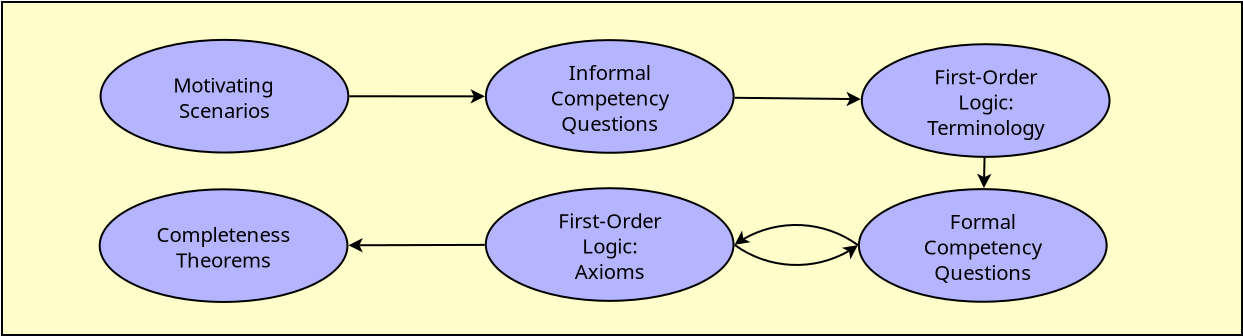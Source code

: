 <?xml version="1.0" encoding="UTF-8"?>
<dia:diagram xmlns:dia="http://www.lysator.liu.se/~alla/dia/">
  <dia:layer name="Hintergrund" visible="true" active="true">
    <dia:group>
      <dia:object type="Flowchart - Box" version="0" id="O0">
        <dia:attribute name="obj_pos">
          <dia:point val="8,1"/>
        </dia:attribute>
        <dia:attribute name="obj_bb">
          <dia:rectangle val="7.95,0.95;70.05,17.7"/>
        </dia:attribute>
        <dia:attribute name="elem_corner">
          <dia:point val="8,1"/>
        </dia:attribute>
        <dia:attribute name="elem_width">
          <dia:real val="62"/>
        </dia:attribute>
        <dia:attribute name="elem_height">
          <dia:real val="16.65"/>
        </dia:attribute>
        <dia:attribute name="border_width">
          <dia:real val="0.1"/>
        </dia:attribute>
        <dia:attribute name="inner_color">
          <dia:color val="#fffeca"/>
        </dia:attribute>
        <dia:attribute name="show_background">
          <dia:boolean val="true"/>
        </dia:attribute>
        <dia:attribute name="padding">
          <dia:real val="0.5"/>
        </dia:attribute>
        <dia:attribute name="text">
          <dia:composite type="text">
            <dia:attribute name="string">
              <dia:string>##</dia:string>
            </dia:attribute>
            <dia:attribute name="font">
              <dia:font family="sans" style="0" name="Helvetica"/>
            </dia:attribute>
            <dia:attribute name="height">
              <dia:real val="1.27"/>
            </dia:attribute>
            <dia:attribute name="pos">
              <dia:point val="39,9.635"/>
            </dia:attribute>
            <dia:attribute name="color">
              <dia:color val="#000000"/>
            </dia:attribute>
            <dia:attribute name="alignment">
              <dia:enum val="1"/>
            </dia:attribute>
          </dia:composite>
        </dia:attribute>
      </dia:object>
      <dia:object type="Flowchart - Ellipse" version="0" id="O1">
        <dia:attribute name="obj_pos">
          <dia:point val="12.929,2.893"/>
        </dia:attribute>
        <dia:attribute name="obj_bb">
          <dia:rectangle val="12.879,2.842;25.366,8.576"/>
        </dia:attribute>
        <dia:attribute name="elem_corner">
          <dia:point val="12.929,2.893"/>
        </dia:attribute>
        <dia:attribute name="elem_width">
          <dia:real val="12.387"/>
        </dia:attribute>
        <dia:attribute name="elem_height">
          <dia:real val="5.633"/>
        </dia:attribute>
        <dia:attribute name="border_width">
          <dia:real val="0.1"/>
        </dia:attribute>
        <dia:attribute name="inner_color">
          <dia:color val="#b4b4ff"/>
        </dia:attribute>
        <dia:attribute name="show_background">
          <dia:boolean val="true"/>
        </dia:attribute>
        <dia:attribute name="padding">
          <dia:real val="0.354"/>
        </dia:attribute>
        <dia:attribute name="text">
          <dia:composite type="text">
            <dia:attribute name="string">
              <dia:string>#Motivating
Scenarios#</dia:string>
            </dia:attribute>
            <dia:attribute name="font">
              <dia:font family="sans" style="0" name="Helvetica"/>
            </dia:attribute>
            <dia:attribute name="height">
              <dia:real val="1.27"/>
            </dia:attribute>
            <dia:attribute name="pos">
              <dia:point val="19.122,5.384"/>
            </dia:attribute>
            <dia:attribute name="color">
              <dia:color val="#000000"/>
            </dia:attribute>
            <dia:attribute name="alignment">
              <dia:enum val="1"/>
            </dia:attribute>
          </dia:composite>
        </dia:attribute>
      </dia:object>
      <dia:object type="Flowchart - Ellipse" version="0" id="O2">
        <dia:attribute name="obj_pos">
          <dia:point val="32.195,2.905"/>
        </dia:attribute>
        <dia:attribute name="obj_bb">
          <dia:rectangle val="32.145,2.855;44.632,8.588"/>
        </dia:attribute>
        <dia:attribute name="elem_corner">
          <dia:point val="32.195,2.905"/>
        </dia:attribute>
        <dia:attribute name="elem_width">
          <dia:real val="12.387"/>
        </dia:attribute>
        <dia:attribute name="elem_height">
          <dia:real val="5.633"/>
        </dia:attribute>
        <dia:attribute name="border_width">
          <dia:real val="0.1"/>
        </dia:attribute>
        <dia:attribute name="inner_color">
          <dia:color val="#b4b4ff"/>
        </dia:attribute>
        <dia:attribute name="show_background">
          <dia:boolean val="true"/>
        </dia:attribute>
        <dia:attribute name="padding">
          <dia:real val="0.354"/>
        </dia:attribute>
        <dia:attribute name="text">
          <dia:composite type="text">
            <dia:attribute name="string">
              <dia:string>#Informal
Competency
Questions#</dia:string>
            </dia:attribute>
            <dia:attribute name="font">
              <dia:font family="sans" style="0" name="Helvetica"/>
            </dia:attribute>
            <dia:attribute name="height">
              <dia:real val="1.27"/>
            </dia:attribute>
            <dia:attribute name="pos">
              <dia:point val="38.388,4.761"/>
            </dia:attribute>
            <dia:attribute name="color">
              <dia:color val="#000000"/>
            </dia:attribute>
            <dia:attribute name="alignment">
              <dia:enum val="1"/>
            </dia:attribute>
          </dia:composite>
        </dia:attribute>
      </dia:object>
      <dia:object type="Flowchart - Ellipse" version="0" id="O3">
        <dia:attribute name="obj_pos">
          <dia:point val="50.99,3.11"/>
        </dia:attribute>
        <dia:attribute name="obj_bb">
          <dia:rectangle val="50.94,3.06;63.427,8.793"/>
        </dia:attribute>
        <dia:attribute name="elem_corner">
          <dia:point val="50.99,3.11"/>
        </dia:attribute>
        <dia:attribute name="elem_width">
          <dia:real val="12.387"/>
        </dia:attribute>
        <dia:attribute name="elem_height">
          <dia:real val="5.633"/>
        </dia:attribute>
        <dia:attribute name="border_width">
          <dia:real val="0.1"/>
        </dia:attribute>
        <dia:attribute name="inner_color">
          <dia:color val="#b4b4ff"/>
        </dia:attribute>
        <dia:attribute name="show_background">
          <dia:boolean val="true"/>
        </dia:attribute>
        <dia:attribute name="padding">
          <dia:real val="0.354"/>
        </dia:attribute>
        <dia:attribute name="text">
          <dia:composite type="text">
            <dia:attribute name="string">
              <dia:string>#First-Order
Logic:
Terminology#</dia:string>
            </dia:attribute>
            <dia:attribute name="font">
              <dia:font family="sans" style="0" name="Helvetica"/>
            </dia:attribute>
            <dia:attribute name="height">
              <dia:real val="1.27"/>
            </dia:attribute>
            <dia:attribute name="pos">
              <dia:point val="57.183,4.966"/>
            </dia:attribute>
            <dia:attribute name="color">
              <dia:color val="#000000"/>
            </dia:attribute>
            <dia:attribute name="alignment">
              <dia:enum val="1"/>
            </dia:attribute>
          </dia:composite>
        </dia:attribute>
      </dia:object>
      <dia:object type="Standard - Line" version="0" id="O4">
        <dia:attribute name="obj_pos">
          <dia:point val="25.365,5.713"/>
        </dia:attribute>
        <dia:attribute name="obj_bb">
          <dia:rectangle val="25.315,5.355;32.257,6.079"/>
        </dia:attribute>
        <dia:attribute name="conn_endpoints">
          <dia:point val="25.365,5.713"/>
          <dia:point val="32.145,5.717"/>
        </dia:attribute>
        <dia:attribute name="numcp">
          <dia:int val="1"/>
        </dia:attribute>
        <dia:attribute name="end_arrow">
          <dia:enum val="22"/>
        </dia:attribute>
        <dia:attribute name="end_arrow_length">
          <dia:real val="0.5"/>
        </dia:attribute>
        <dia:attribute name="end_arrow_width">
          <dia:real val="0.5"/>
        </dia:attribute>
        <dia:connections>
          <dia:connection handle="0" to="O1" connection="16"/>
          <dia:connection handle="1" to="O2" connection="16"/>
        </dia:connections>
      </dia:object>
      <dia:object type="Standard - Line" version="0" id="O5">
        <dia:attribute name="obj_pos">
          <dia:point val="44.629,5.79"/>
        </dia:attribute>
        <dia:attribute name="obj_bb">
          <dia:rectangle val="44.579,5.49;51.054,6.214"/>
        </dia:attribute>
        <dia:attribute name="conn_endpoints">
          <dia:point val="44.629,5.79"/>
          <dia:point val="50.942,5.858"/>
        </dia:attribute>
        <dia:attribute name="numcp">
          <dia:int val="1"/>
        </dia:attribute>
        <dia:attribute name="end_arrow">
          <dia:enum val="22"/>
        </dia:attribute>
        <dia:attribute name="end_arrow_length">
          <dia:real val="0.5"/>
        </dia:attribute>
        <dia:attribute name="end_arrow_width">
          <dia:real val="0.5"/>
        </dia:attribute>
        <dia:connections>
          <dia:connection handle="0" to="O2" connection="16"/>
          <dia:connection handle="1" to="O3" connection="16"/>
        </dia:connections>
      </dia:object>
      <dia:object type="Flowchart - Ellipse" version="0" id="O6">
        <dia:attribute name="obj_pos">
          <dia:point val="50.845,10.355"/>
        </dia:attribute>
        <dia:attribute name="obj_bb">
          <dia:rectangle val="50.795,10.305;63.282,16.038"/>
        </dia:attribute>
        <dia:attribute name="elem_corner">
          <dia:point val="50.845,10.355"/>
        </dia:attribute>
        <dia:attribute name="elem_width">
          <dia:real val="12.387"/>
        </dia:attribute>
        <dia:attribute name="elem_height">
          <dia:real val="5.633"/>
        </dia:attribute>
        <dia:attribute name="border_width">
          <dia:real val="0.1"/>
        </dia:attribute>
        <dia:attribute name="inner_color">
          <dia:color val="#b4b4ff"/>
        </dia:attribute>
        <dia:attribute name="show_background">
          <dia:boolean val="true"/>
        </dia:attribute>
        <dia:attribute name="padding">
          <dia:real val="0.354"/>
        </dia:attribute>
        <dia:attribute name="text">
          <dia:composite type="text">
            <dia:attribute name="string">
              <dia:string>#Formal
Competency
Questions#</dia:string>
            </dia:attribute>
            <dia:attribute name="font">
              <dia:font family="sans" style="0" name="Helvetica"/>
            </dia:attribute>
            <dia:attribute name="height">
              <dia:real val="1.27"/>
            </dia:attribute>
            <dia:attribute name="pos">
              <dia:point val="57.038,12.211"/>
            </dia:attribute>
            <dia:attribute name="color">
              <dia:color val="#000000"/>
            </dia:attribute>
            <dia:attribute name="alignment">
              <dia:enum val="1"/>
            </dia:attribute>
          </dia:composite>
        </dia:attribute>
      </dia:object>
      <dia:object type="Flowchart - Ellipse" version="0" id="O7">
        <dia:attribute name="obj_pos">
          <dia:point val="32.19,10.31"/>
        </dia:attribute>
        <dia:attribute name="obj_bb">
          <dia:rectangle val="32.14,10.26;44.627,15.993"/>
        </dia:attribute>
        <dia:attribute name="elem_corner">
          <dia:point val="32.19,10.31"/>
        </dia:attribute>
        <dia:attribute name="elem_width">
          <dia:real val="12.387"/>
        </dia:attribute>
        <dia:attribute name="elem_height">
          <dia:real val="5.633"/>
        </dia:attribute>
        <dia:attribute name="border_width">
          <dia:real val="0.1"/>
        </dia:attribute>
        <dia:attribute name="inner_color">
          <dia:color val="#b4b4ff"/>
        </dia:attribute>
        <dia:attribute name="show_background">
          <dia:boolean val="true"/>
        </dia:attribute>
        <dia:attribute name="padding">
          <dia:real val="0.354"/>
        </dia:attribute>
        <dia:attribute name="text">
          <dia:composite type="text">
            <dia:attribute name="string">
              <dia:string>#First-Order
Logic:
Axioms#</dia:string>
            </dia:attribute>
            <dia:attribute name="font">
              <dia:font family="sans" style="0" name="Helvetica"/>
            </dia:attribute>
            <dia:attribute name="height">
              <dia:real val="1.27"/>
            </dia:attribute>
            <dia:attribute name="pos">
              <dia:point val="38.383,12.166"/>
            </dia:attribute>
            <dia:attribute name="color">
              <dia:color val="#000000"/>
            </dia:attribute>
            <dia:attribute name="alignment">
              <dia:enum val="1"/>
            </dia:attribute>
          </dia:composite>
        </dia:attribute>
      </dia:object>
      <dia:object type="Flowchart - Ellipse" version="0" id="O8">
        <dia:attribute name="obj_pos">
          <dia:point val="12.885,10.365"/>
        </dia:attribute>
        <dia:attribute name="obj_bb">
          <dia:rectangle val="12.835,10.315;25.322,16.048"/>
        </dia:attribute>
        <dia:attribute name="elem_corner">
          <dia:point val="12.885,10.365"/>
        </dia:attribute>
        <dia:attribute name="elem_width">
          <dia:real val="12.387"/>
        </dia:attribute>
        <dia:attribute name="elem_height">
          <dia:real val="5.633"/>
        </dia:attribute>
        <dia:attribute name="border_width">
          <dia:real val="0.1"/>
        </dia:attribute>
        <dia:attribute name="inner_color">
          <dia:color val="#b4b4ff"/>
        </dia:attribute>
        <dia:attribute name="show_background">
          <dia:boolean val="true"/>
        </dia:attribute>
        <dia:attribute name="padding">
          <dia:real val="0.354"/>
        </dia:attribute>
        <dia:attribute name="text">
          <dia:composite type="text">
            <dia:attribute name="string">
              <dia:string>#Completeness
Theorems#</dia:string>
            </dia:attribute>
            <dia:attribute name="font">
              <dia:font family="sans" style="0" name="Helvetica"/>
            </dia:attribute>
            <dia:attribute name="height">
              <dia:real val="1.27"/>
            </dia:attribute>
            <dia:attribute name="pos">
              <dia:point val="19.078,12.857"/>
            </dia:attribute>
            <dia:attribute name="color">
              <dia:color val="#000000"/>
            </dia:attribute>
            <dia:attribute name="alignment">
              <dia:enum val="1"/>
            </dia:attribute>
          </dia:composite>
        </dia:attribute>
      </dia:object>
      <dia:object type="Standard - Line" version="0" id="O9">
        <dia:attribute name="obj_pos">
          <dia:point val="57.126,8.793"/>
        </dia:attribute>
        <dia:attribute name="obj_bb">
          <dia:rectangle val="56.746,8.742;57.47,10.417"/>
        </dia:attribute>
        <dia:attribute name="conn_endpoints">
          <dia:point val="57.126,8.793"/>
          <dia:point val="57.096,10.305"/>
        </dia:attribute>
        <dia:attribute name="numcp">
          <dia:int val="1"/>
        </dia:attribute>
        <dia:attribute name="end_arrow">
          <dia:enum val="22"/>
        </dia:attribute>
        <dia:attribute name="end_arrow_length">
          <dia:real val="0.5"/>
        </dia:attribute>
        <dia:attribute name="end_arrow_width">
          <dia:real val="0.5"/>
        </dia:attribute>
        <dia:connections>
          <dia:connection handle="0" to="O3" connection="16"/>
          <dia:connection handle="1" to="O6" connection="16"/>
        </dia:connections>
      </dia:object>
      <dia:object type="Standard - Line" version="0" id="O10">
        <dia:attribute name="obj_pos">
          <dia:point val="32.14,13.144"/>
        </dia:attribute>
        <dia:attribute name="obj_bb">
          <dia:rectangle val="25.21,12.8;32.19,13.524"/>
        </dia:attribute>
        <dia:attribute name="conn_endpoints">
          <dia:point val="32.14,13.144"/>
          <dia:point val="25.321,13.164"/>
        </dia:attribute>
        <dia:attribute name="numcp">
          <dia:int val="1"/>
        </dia:attribute>
        <dia:attribute name="end_arrow">
          <dia:enum val="22"/>
        </dia:attribute>
        <dia:attribute name="end_arrow_length">
          <dia:real val="0.5"/>
        </dia:attribute>
        <dia:attribute name="end_arrow_width">
          <dia:real val="0.5"/>
        </dia:attribute>
        <dia:connections>
          <dia:connection handle="0" to="O7" connection="16"/>
          <dia:connection handle="1" to="O8" connection="16"/>
        </dia:connections>
      </dia:object>
      <dia:object type="Standard - Arc" version="0" id="O11">
        <dia:attribute name="obj_pos">
          <dia:point val="57.038,13.171"/>
        </dia:attribute>
        <dia:attribute name="obj_bb">
          <dia:rectangle val="38.333,12.099;57.088,13.329"/>
        </dia:attribute>
        <dia:attribute name="conn_endpoints">
          <dia:point val="57.038,13.171"/>
          <dia:point val="38.383,13.127"/>
        </dia:attribute>
        <dia:attribute name="curve_distance">
          <dia:real val="1"/>
        </dia:attribute>
        <dia:attribute name="end_arrow">
          <dia:enum val="22"/>
        </dia:attribute>
        <dia:attribute name="end_arrow_length">
          <dia:real val="0.5"/>
        </dia:attribute>
        <dia:attribute name="end_arrow_width">
          <dia:real val="0.5"/>
        </dia:attribute>
        <dia:connections>
          <dia:connection handle="0" to="O6" connection="16"/>
          <dia:connection handle="1" to="O7" connection="16"/>
        </dia:connections>
      </dia:object>
      <dia:object type="Standard - Arc" version="0" id="O12">
        <dia:attribute name="obj_pos">
          <dia:point val="38.383,13.127"/>
        </dia:attribute>
        <dia:attribute name="obj_bb">
          <dia:rectangle val="38.333,12.969;57.088,14.199"/>
        </dia:attribute>
        <dia:attribute name="conn_endpoints">
          <dia:point val="38.383,13.127"/>
          <dia:point val="57.038,13.171"/>
        </dia:attribute>
        <dia:attribute name="curve_distance">
          <dia:real val="1"/>
        </dia:attribute>
        <dia:attribute name="end_arrow">
          <dia:enum val="22"/>
        </dia:attribute>
        <dia:attribute name="end_arrow_length">
          <dia:real val="0.5"/>
        </dia:attribute>
        <dia:attribute name="end_arrow_width">
          <dia:real val="0.5"/>
        </dia:attribute>
        <dia:connections>
          <dia:connection handle="0" to="O7" connection="16"/>
          <dia:connection handle="1" to="O6" connection="16"/>
        </dia:connections>
      </dia:object>
    </dia:group>
  </dia:layer>
</dia:diagram>
